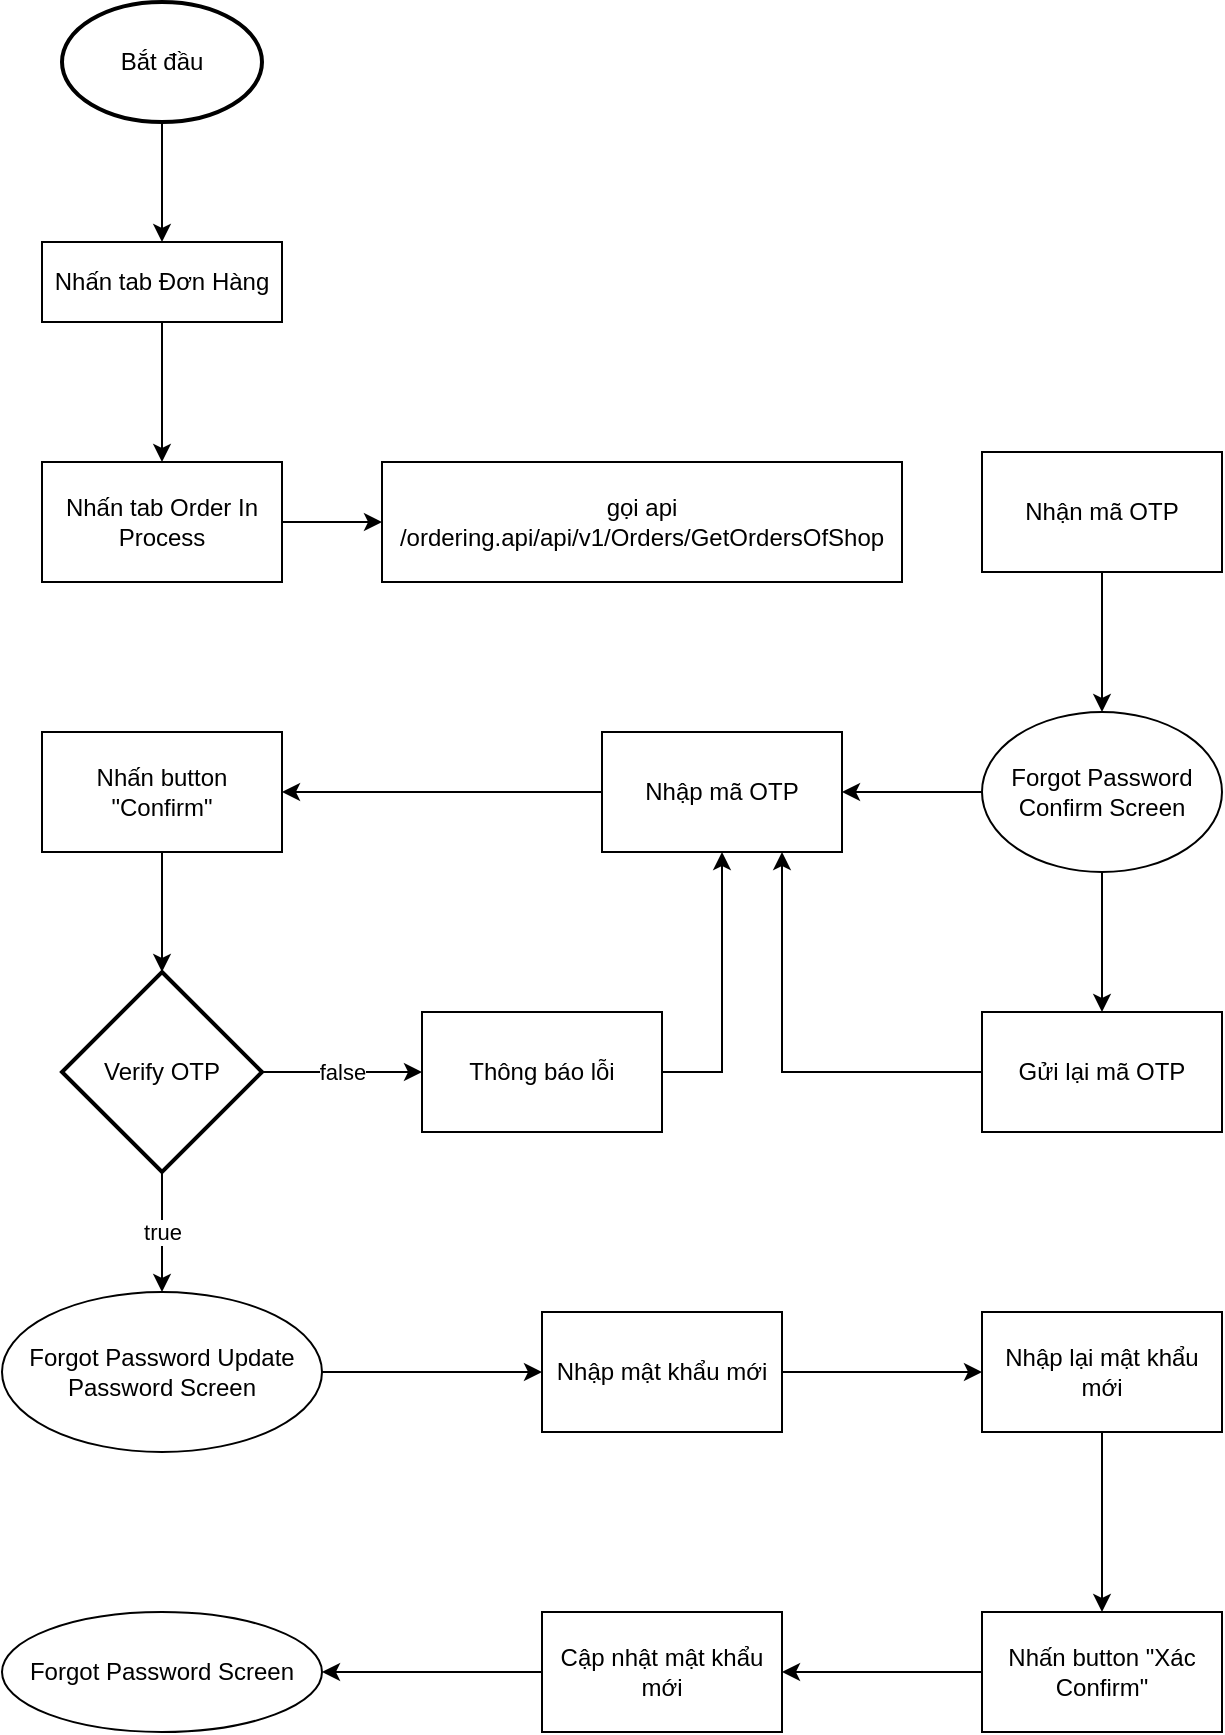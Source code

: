 <mxfile version="14.7.3" type="github">
  <diagram id="C5RBs43oDa-KdzZeNtuy" name="Page-1">
    <mxGraphModel dx="1038" dy="579" grid="1" gridSize="10" guides="1" tooltips="1" connect="1" arrows="1" fold="1" page="1" pageScale="1" pageWidth="827" pageHeight="1169" math="0" shadow="0">
      <root>
        <mxCell id="WIyWlLk6GJQsqaUBKTNV-0" />
        <mxCell id="WIyWlLk6GJQsqaUBKTNV-1" parent="WIyWlLk6GJQsqaUBKTNV-0" />
        <mxCell id="60__LU3BUfGossuBuQVd-0" style="edgeStyle=orthogonalEdgeStyle;rounded=0;orthogonalLoop=1;jettySize=auto;html=1;" edge="1" parent="WIyWlLk6GJQsqaUBKTNV-1" source="60__LU3BUfGossuBuQVd-1" target="60__LU3BUfGossuBuQVd-5">
          <mxGeometry relative="1" as="geometry" />
        </mxCell>
        <mxCell id="60__LU3BUfGossuBuQVd-1" value="Nhấn tab Đơn Hàng" style="rounded=0;whiteSpace=wrap;html=1;fontSize=12;glass=0;strokeWidth=1;shadow=0;" vertex="1" parent="WIyWlLk6GJQsqaUBKTNV-1">
          <mxGeometry x="90" y="155" width="120" height="40" as="geometry" />
        </mxCell>
        <mxCell id="60__LU3BUfGossuBuQVd-2" style="edgeStyle=orthogonalEdgeStyle;rounded=0;orthogonalLoop=1;jettySize=auto;html=1;entryX=0.5;entryY=0;entryDx=0;entryDy=0;" edge="1" parent="WIyWlLk6GJQsqaUBKTNV-1" source="60__LU3BUfGossuBuQVd-3" target="60__LU3BUfGossuBuQVd-1">
          <mxGeometry relative="1" as="geometry" />
        </mxCell>
        <mxCell id="60__LU3BUfGossuBuQVd-3" value="Bắt đầu" style="strokeWidth=2;html=1;shape=mxgraph.flowchart.start_1;whiteSpace=wrap;" vertex="1" parent="WIyWlLk6GJQsqaUBKTNV-1">
          <mxGeometry x="100" y="35" width="100" height="60" as="geometry" />
        </mxCell>
        <mxCell id="60__LU3BUfGossuBuQVd-4" value="" style="edgeStyle=orthogonalEdgeStyle;rounded=0;orthogonalLoop=1;jettySize=auto;html=1;" edge="1" parent="WIyWlLk6GJQsqaUBKTNV-1" source="60__LU3BUfGossuBuQVd-5" target="60__LU3BUfGossuBuQVd-39">
          <mxGeometry relative="1" as="geometry" />
        </mxCell>
        <mxCell id="60__LU3BUfGossuBuQVd-5" value="Nhấn tab Order In Process" style="rounded=0;whiteSpace=wrap;html=1;" vertex="1" parent="WIyWlLk6GJQsqaUBKTNV-1">
          <mxGeometry x="90" y="265" width="120" height="60" as="geometry" />
        </mxCell>
        <mxCell id="60__LU3BUfGossuBuQVd-9" style="edgeStyle=orthogonalEdgeStyle;rounded=0;orthogonalLoop=1;jettySize=auto;html=1;" edge="1" parent="WIyWlLk6GJQsqaUBKTNV-1" source="60__LU3BUfGossuBuQVd-10" target="60__LU3BUfGossuBuQVd-13">
          <mxGeometry relative="1" as="geometry" />
        </mxCell>
        <mxCell id="60__LU3BUfGossuBuQVd-10" value="Nhận mã OTP" style="rounded=0;whiteSpace=wrap;html=1;" vertex="1" parent="WIyWlLk6GJQsqaUBKTNV-1">
          <mxGeometry x="560" y="260" width="120" height="60" as="geometry" />
        </mxCell>
        <mxCell id="60__LU3BUfGossuBuQVd-11" style="edgeStyle=orthogonalEdgeStyle;rounded=0;orthogonalLoop=1;jettySize=auto;html=1;" edge="1" parent="WIyWlLk6GJQsqaUBKTNV-1" source="60__LU3BUfGossuBuQVd-13" target="60__LU3BUfGossuBuQVd-15">
          <mxGeometry relative="1" as="geometry" />
        </mxCell>
        <mxCell id="60__LU3BUfGossuBuQVd-12" value="" style="edgeStyle=orthogonalEdgeStyle;rounded=0;orthogonalLoop=1;jettySize=auto;html=1;" edge="1" parent="WIyWlLk6GJQsqaUBKTNV-1" source="60__LU3BUfGossuBuQVd-13" target="60__LU3BUfGossuBuQVd-17">
          <mxGeometry relative="1" as="geometry" />
        </mxCell>
        <mxCell id="60__LU3BUfGossuBuQVd-13" value="Forgot Password Confirm Screen" style="ellipse;whiteSpace=wrap;html=1;rounded=0;" vertex="1" parent="WIyWlLk6GJQsqaUBKTNV-1">
          <mxGeometry x="560" y="390" width="120" height="80" as="geometry" />
        </mxCell>
        <mxCell id="60__LU3BUfGossuBuQVd-14" value="" style="edgeStyle=orthogonalEdgeStyle;rounded=0;orthogonalLoop=1;jettySize=auto;html=1;" edge="1" parent="WIyWlLk6GJQsqaUBKTNV-1" source="60__LU3BUfGossuBuQVd-15" target="60__LU3BUfGossuBuQVd-19">
          <mxGeometry relative="1" as="geometry" />
        </mxCell>
        <mxCell id="60__LU3BUfGossuBuQVd-15" value="Nhập mã OTP" style="rounded=0;whiteSpace=wrap;html=1;" vertex="1" parent="WIyWlLk6GJQsqaUBKTNV-1">
          <mxGeometry x="370" y="400" width="120" height="60" as="geometry" />
        </mxCell>
        <mxCell id="60__LU3BUfGossuBuQVd-16" style="edgeStyle=orthogonalEdgeStyle;rounded=0;orthogonalLoop=1;jettySize=auto;html=1;" edge="1" parent="WIyWlLk6GJQsqaUBKTNV-1" source="60__LU3BUfGossuBuQVd-17" target="60__LU3BUfGossuBuQVd-15">
          <mxGeometry relative="1" as="geometry">
            <Array as="points">
              <mxPoint x="460" y="570" />
            </Array>
          </mxGeometry>
        </mxCell>
        <mxCell id="60__LU3BUfGossuBuQVd-17" value="Gửi lại mã OTP" style="rounded=0;whiteSpace=wrap;html=1;" vertex="1" parent="WIyWlLk6GJQsqaUBKTNV-1">
          <mxGeometry x="560" y="540" width="120" height="60" as="geometry" />
        </mxCell>
        <mxCell id="60__LU3BUfGossuBuQVd-18" style="edgeStyle=orthogonalEdgeStyle;rounded=0;orthogonalLoop=1;jettySize=auto;html=1;" edge="1" parent="WIyWlLk6GJQsqaUBKTNV-1" source="60__LU3BUfGossuBuQVd-19" target="60__LU3BUfGossuBuQVd-22">
          <mxGeometry relative="1" as="geometry" />
        </mxCell>
        <mxCell id="60__LU3BUfGossuBuQVd-19" value="&lt;span&gt;Nhấn button &quot;Confirm&quot;&lt;/span&gt;" style="rounded=0;whiteSpace=wrap;html=1;" vertex="1" parent="WIyWlLk6GJQsqaUBKTNV-1">
          <mxGeometry x="90" y="400" width="120" height="60" as="geometry" />
        </mxCell>
        <mxCell id="60__LU3BUfGossuBuQVd-20" value="true" style="edgeStyle=orthogonalEdgeStyle;rounded=0;orthogonalLoop=1;jettySize=auto;html=1;" edge="1" parent="WIyWlLk6GJQsqaUBKTNV-1" source="60__LU3BUfGossuBuQVd-22" target="60__LU3BUfGossuBuQVd-24">
          <mxGeometry relative="1" as="geometry" />
        </mxCell>
        <mxCell id="60__LU3BUfGossuBuQVd-21" value="false" style="edgeStyle=orthogonalEdgeStyle;rounded=0;orthogonalLoop=1;jettySize=auto;html=1;" edge="1" parent="WIyWlLk6GJQsqaUBKTNV-1" source="60__LU3BUfGossuBuQVd-22" target="60__LU3BUfGossuBuQVd-32">
          <mxGeometry relative="1" as="geometry" />
        </mxCell>
        <mxCell id="60__LU3BUfGossuBuQVd-22" value="Verify OTP" style="strokeWidth=2;html=1;shape=mxgraph.flowchart.decision;whiteSpace=wrap;rounded=0;" vertex="1" parent="WIyWlLk6GJQsqaUBKTNV-1">
          <mxGeometry x="100" y="520" width="100" height="100" as="geometry" />
        </mxCell>
        <mxCell id="60__LU3BUfGossuBuQVd-23" value="" style="edgeStyle=orthogonalEdgeStyle;rounded=0;orthogonalLoop=1;jettySize=auto;html=1;" edge="1" parent="WIyWlLk6GJQsqaUBKTNV-1" source="60__LU3BUfGossuBuQVd-24" target="60__LU3BUfGossuBuQVd-26">
          <mxGeometry relative="1" as="geometry" />
        </mxCell>
        <mxCell id="60__LU3BUfGossuBuQVd-24" value="Forgot Password Update Password Screen" style="ellipse;whiteSpace=wrap;html=1;rounded=0;" vertex="1" parent="WIyWlLk6GJQsqaUBKTNV-1">
          <mxGeometry x="70" y="680" width="160" height="80" as="geometry" />
        </mxCell>
        <mxCell id="60__LU3BUfGossuBuQVd-25" value="" style="edgeStyle=orthogonalEdgeStyle;rounded=0;orthogonalLoop=1;jettySize=auto;html=1;" edge="1" parent="WIyWlLk6GJQsqaUBKTNV-1" source="60__LU3BUfGossuBuQVd-26" target="60__LU3BUfGossuBuQVd-28">
          <mxGeometry relative="1" as="geometry" />
        </mxCell>
        <mxCell id="60__LU3BUfGossuBuQVd-26" value="Nhập mật khẩu mới" style="rounded=0;whiteSpace=wrap;html=1;" vertex="1" parent="WIyWlLk6GJQsqaUBKTNV-1">
          <mxGeometry x="340" y="690" width="120" height="60" as="geometry" />
        </mxCell>
        <mxCell id="60__LU3BUfGossuBuQVd-27" value="" style="edgeStyle=orthogonalEdgeStyle;rounded=0;orthogonalLoop=1;jettySize=auto;html=1;" edge="1" parent="WIyWlLk6GJQsqaUBKTNV-1" source="60__LU3BUfGossuBuQVd-28" target="60__LU3BUfGossuBuQVd-30">
          <mxGeometry relative="1" as="geometry" />
        </mxCell>
        <mxCell id="60__LU3BUfGossuBuQVd-28" value="Nhập lại mật khẩu mới" style="rounded=0;whiteSpace=wrap;html=1;" vertex="1" parent="WIyWlLk6GJQsqaUBKTNV-1">
          <mxGeometry x="560" y="690" width="120" height="60" as="geometry" />
        </mxCell>
        <mxCell id="60__LU3BUfGossuBuQVd-29" value="" style="edgeStyle=orthogonalEdgeStyle;rounded=0;orthogonalLoop=1;jettySize=auto;html=1;" edge="1" parent="WIyWlLk6GJQsqaUBKTNV-1" source="60__LU3BUfGossuBuQVd-30" target="60__LU3BUfGossuBuQVd-36">
          <mxGeometry relative="1" as="geometry" />
        </mxCell>
        <mxCell id="60__LU3BUfGossuBuQVd-30" value="&lt;span&gt;Nhấn button &quot;Xác Confirm&quot;&lt;/span&gt;" style="rounded=0;whiteSpace=wrap;html=1;" vertex="1" parent="WIyWlLk6GJQsqaUBKTNV-1">
          <mxGeometry x="560" y="840" width="120" height="60" as="geometry" />
        </mxCell>
        <mxCell id="60__LU3BUfGossuBuQVd-31" style="edgeStyle=orthogonalEdgeStyle;rounded=0;orthogonalLoop=1;jettySize=auto;html=1;" edge="1" parent="WIyWlLk6GJQsqaUBKTNV-1" source="60__LU3BUfGossuBuQVd-32" target="60__LU3BUfGossuBuQVd-15">
          <mxGeometry relative="1" as="geometry">
            <Array as="points">
              <mxPoint x="430" y="570" />
            </Array>
          </mxGeometry>
        </mxCell>
        <mxCell id="60__LU3BUfGossuBuQVd-32" value="Thông báo lỗi" style="rounded=0;whiteSpace=wrap;html=1;" vertex="1" parent="WIyWlLk6GJQsqaUBKTNV-1">
          <mxGeometry x="280" y="540" width="120" height="60" as="geometry" />
        </mxCell>
        <mxCell id="60__LU3BUfGossuBuQVd-35" value="" style="edgeStyle=orthogonalEdgeStyle;rounded=0;orthogonalLoop=1;jettySize=auto;html=1;" edge="1" parent="WIyWlLk6GJQsqaUBKTNV-1" source="60__LU3BUfGossuBuQVd-36" target="60__LU3BUfGossuBuQVd-37">
          <mxGeometry relative="1" as="geometry" />
        </mxCell>
        <mxCell id="60__LU3BUfGossuBuQVd-36" value="Cập nhật mật khẩu mới" style="rounded=0;whiteSpace=wrap;html=1;" vertex="1" parent="WIyWlLk6GJQsqaUBKTNV-1">
          <mxGeometry x="340" y="840" width="120" height="60" as="geometry" />
        </mxCell>
        <mxCell id="60__LU3BUfGossuBuQVd-37" value="Forgot Password Screen" style="ellipse;whiteSpace=wrap;html=1;rounded=0;" vertex="1" parent="WIyWlLk6GJQsqaUBKTNV-1">
          <mxGeometry x="70" y="840" width="160" height="60" as="geometry" />
        </mxCell>
        <mxCell id="60__LU3BUfGossuBuQVd-39" value="gọi api /ordering.api/api/v1/Orders/GetOrdersOfShop" style="rounded=0;whiteSpace=wrap;html=1;" vertex="1" parent="WIyWlLk6GJQsqaUBKTNV-1">
          <mxGeometry x="260" y="265" width="260" height="60" as="geometry" />
        </mxCell>
      </root>
    </mxGraphModel>
  </diagram>
</mxfile>

